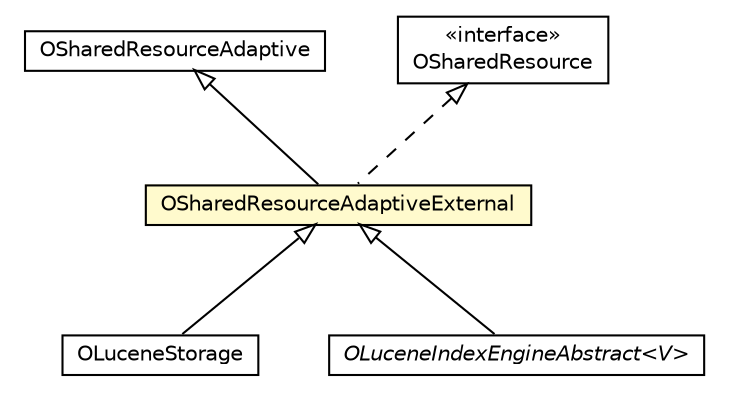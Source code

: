 #!/usr/local/bin/dot
#
# Class diagram 
# Generated by UMLGraph version R5_6-24-gf6e263 (http://www.umlgraph.org/)
#

digraph G {
	edge [fontname="Helvetica",fontsize=10,labelfontname="Helvetica",labelfontsize=10];
	node [fontname="Helvetica",fontsize=10,shape=plaintext];
	nodesep=0.25;
	ranksep=0.5;
	// com.orientechnologies.common.concur.resource.OSharedResourceAdaptiveExternal
	c3928216 [label=<<table title="com.orientechnologies.common.concur.resource.OSharedResourceAdaptiveExternal" border="0" cellborder="1" cellspacing="0" cellpadding="2" port="p" bgcolor="lemonChiffon" href="./OSharedResourceAdaptiveExternal.html">
		<tr><td><table border="0" cellspacing="0" cellpadding="1">
<tr><td align="center" balign="center"> OSharedResourceAdaptiveExternal </td></tr>
		</table></td></tr>
		</table>>, URL="./OSharedResourceAdaptiveExternal.html", fontname="Helvetica", fontcolor="black", fontsize=10.0];
	// com.orientechnologies.common.concur.resource.OSharedResourceAdaptive
	c3928222 [label=<<table title="com.orientechnologies.common.concur.resource.OSharedResourceAdaptive" border="0" cellborder="1" cellspacing="0" cellpadding="2" port="p" href="./OSharedResourceAdaptive.html">
		<tr><td><table border="0" cellspacing="0" cellpadding="1">
<tr><td align="center" balign="center"> OSharedResourceAdaptive </td></tr>
		</table></td></tr>
		</table>>, URL="./OSharedResourceAdaptive.html", fontname="Helvetica", fontcolor="black", fontsize=10.0];
	// com.orientechnologies.common.concur.resource.OSharedResource
	c3928223 [label=<<table title="com.orientechnologies.common.concur.resource.OSharedResource" border="0" cellborder="1" cellspacing="0" cellpadding="2" port="p" href="./OSharedResource.html">
		<tr><td><table border="0" cellspacing="0" cellpadding="1">
<tr><td align="center" balign="center"> &#171;interface&#187; </td></tr>
<tr><td align="center" balign="center"> OSharedResource </td></tr>
		</table></td></tr>
		</table>>, URL="./OSharedResource.html", fontname="Helvetica", fontcolor="black", fontsize=10.0];
	// com.orientechnologies.lucene.engine.OLuceneStorage
	c3930098 [label=<<table title="com.orientechnologies.lucene.engine.OLuceneStorage" border="0" cellborder="1" cellspacing="0" cellpadding="2" port="p" href="../../../lucene/engine/OLuceneStorage.html">
		<tr><td><table border="0" cellspacing="0" cellpadding="1">
<tr><td align="center" balign="center"> OLuceneStorage </td></tr>
		</table></td></tr>
		</table>>, URL="../../../lucene/engine/OLuceneStorage.html", fontname="Helvetica", fontcolor="black", fontsize=10.0];
	// com.orientechnologies.lucene.engine.OLuceneIndexEngineAbstract<V>
	c3930099 [label=<<table title="com.orientechnologies.lucene.engine.OLuceneIndexEngineAbstract" border="0" cellborder="1" cellspacing="0" cellpadding="2" port="p" href="../../../lucene/engine/OLuceneIndexEngineAbstract.html">
		<tr><td><table border="0" cellspacing="0" cellpadding="1">
<tr><td align="center" balign="center"><font face="Helvetica-Oblique"> OLuceneIndexEngineAbstract&lt;V&gt; </font></td></tr>
		</table></td></tr>
		</table>>, URL="../../../lucene/engine/OLuceneIndexEngineAbstract.html", fontname="Helvetica", fontcolor="black", fontsize=10.0];
	//com.orientechnologies.common.concur.resource.OSharedResourceAdaptiveExternal extends com.orientechnologies.common.concur.resource.OSharedResourceAdaptive
	c3928222:p -> c3928216:p [dir=back,arrowtail=empty];
	//com.orientechnologies.common.concur.resource.OSharedResourceAdaptiveExternal implements com.orientechnologies.common.concur.resource.OSharedResource
	c3928223:p -> c3928216:p [dir=back,arrowtail=empty,style=dashed];
	//com.orientechnologies.lucene.engine.OLuceneStorage extends com.orientechnologies.common.concur.resource.OSharedResourceAdaptiveExternal
	c3928216:p -> c3930098:p [dir=back,arrowtail=empty];
	//com.orientechnologies.lucene.engine.OLuceneIndexEngineAbstract<V> extends com.orientechnologies.common.concur.resource.OSharedResourceAdaptiveExternal
	c3928216:p -> c3930099:p [dir=back,arrowtail=empty];
}


